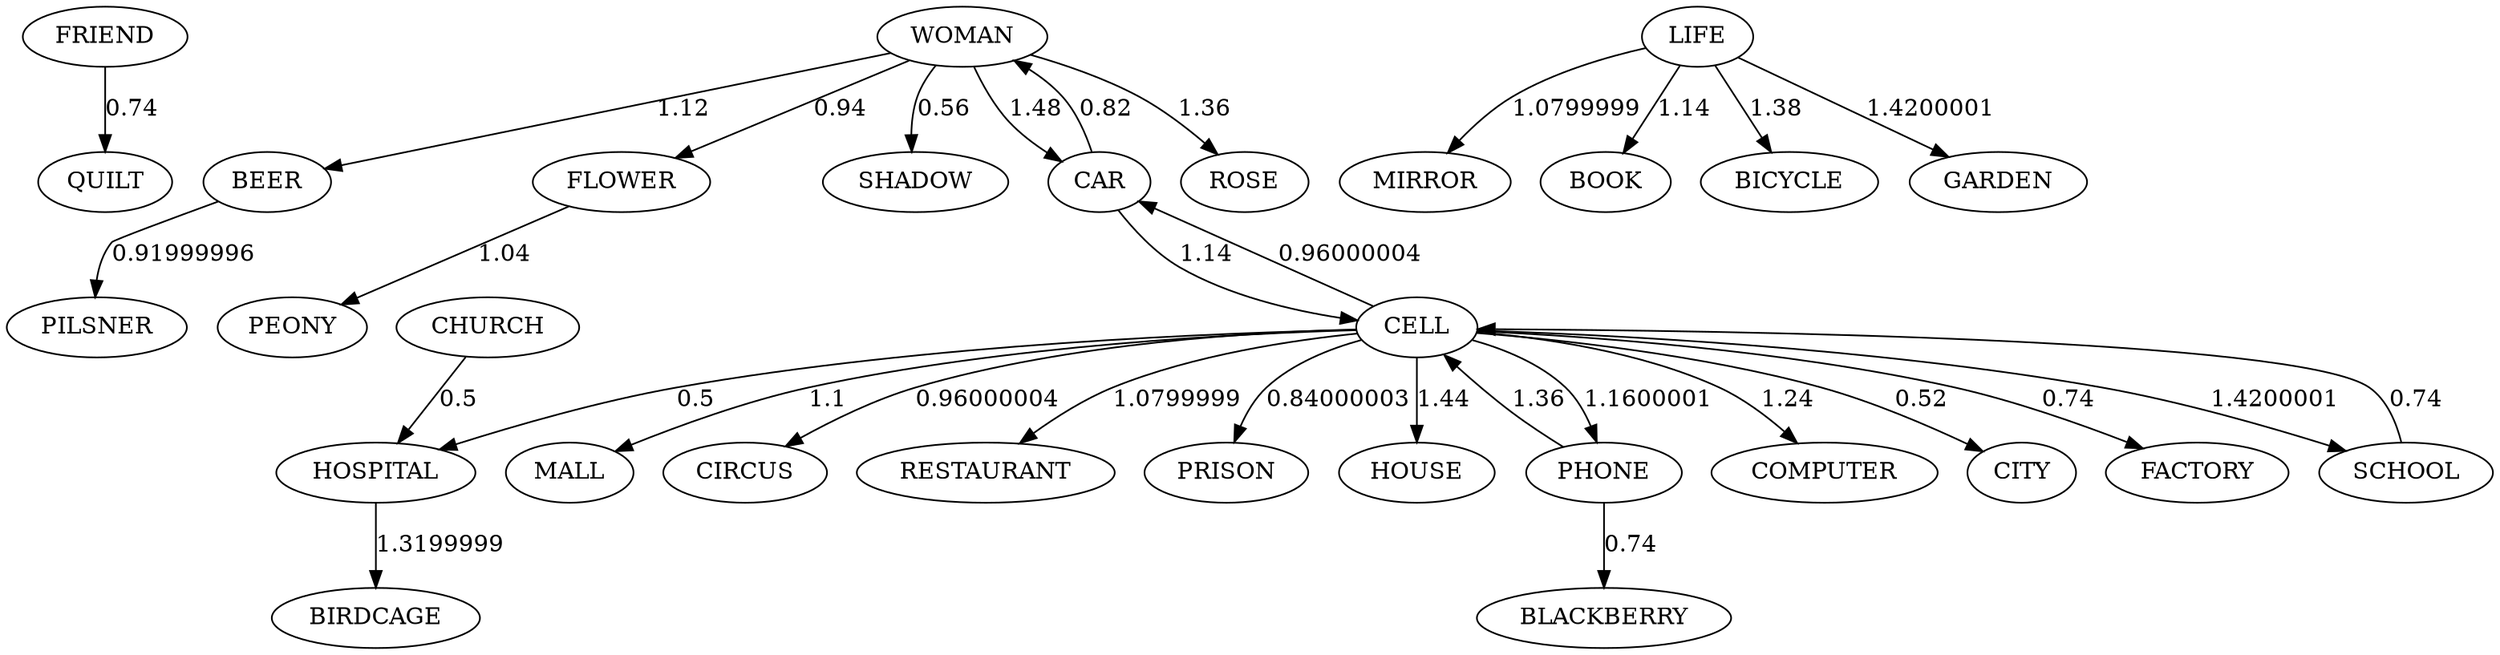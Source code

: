 digraph G {
  FRIEND -> QUILT [label="0.74"];

  BEER -> PILSNER [label="0.91999996"];

  FLOWER -> PEONY [label="1.04"];

  LIFE -> MIRROR [label="1.0799999"];

  LIFE -> BOOK [label="1.14"];

  LIFE -> BICYCLE [label="1.38"];

  LIFE -> GARDEN [label="1.4200001"];

  PHONE -> BLACKBERRY [label="0.74"];

  PHONE -> CELL [label="1.36"];

  CHURCH -> HOSPITAL [label="0.5"];

  HOSPITAL -> BIRDCAGE [label="1.3199999"];

  WOMAN -> SHADOW [label="0.56"];

  WOMAN -> BEER [label="1.12"];

  WOMAN -> CAR [label="1.48"];

  WOMAN -> ROSE [label="1.36"];

  WOMAN -> FLOWER [label="0.94"];

  CAR -> WOMAN [label="0.82"];

  CELL -> MALL [label="1.1"];

  CELL -> PHONE [label="1.1600001"];

  CELL -> CIRCUS [label="0.96000004"];

  CELL -> RESTAURANT [label="1.0799999"];

  CELL -> HOSPITAL [label="0.5"];

  CELL -> PRISON [label="0.84000003"];

  CELL -> HOUSE [label="1.44"];

  CELL -> COMPUTER [label="1.24"];

  CELL -> CITY [label="0.52"];

  CELL -> FACTORY [label="0.74"];

  CELL -> CAR [label="0.96000004"];

  SCHOOL -> CELL [label="0.74"];

  CELL -> SCHOOL [label="1.4200001"];

  CAR -> CELL [label="1.14"];


}